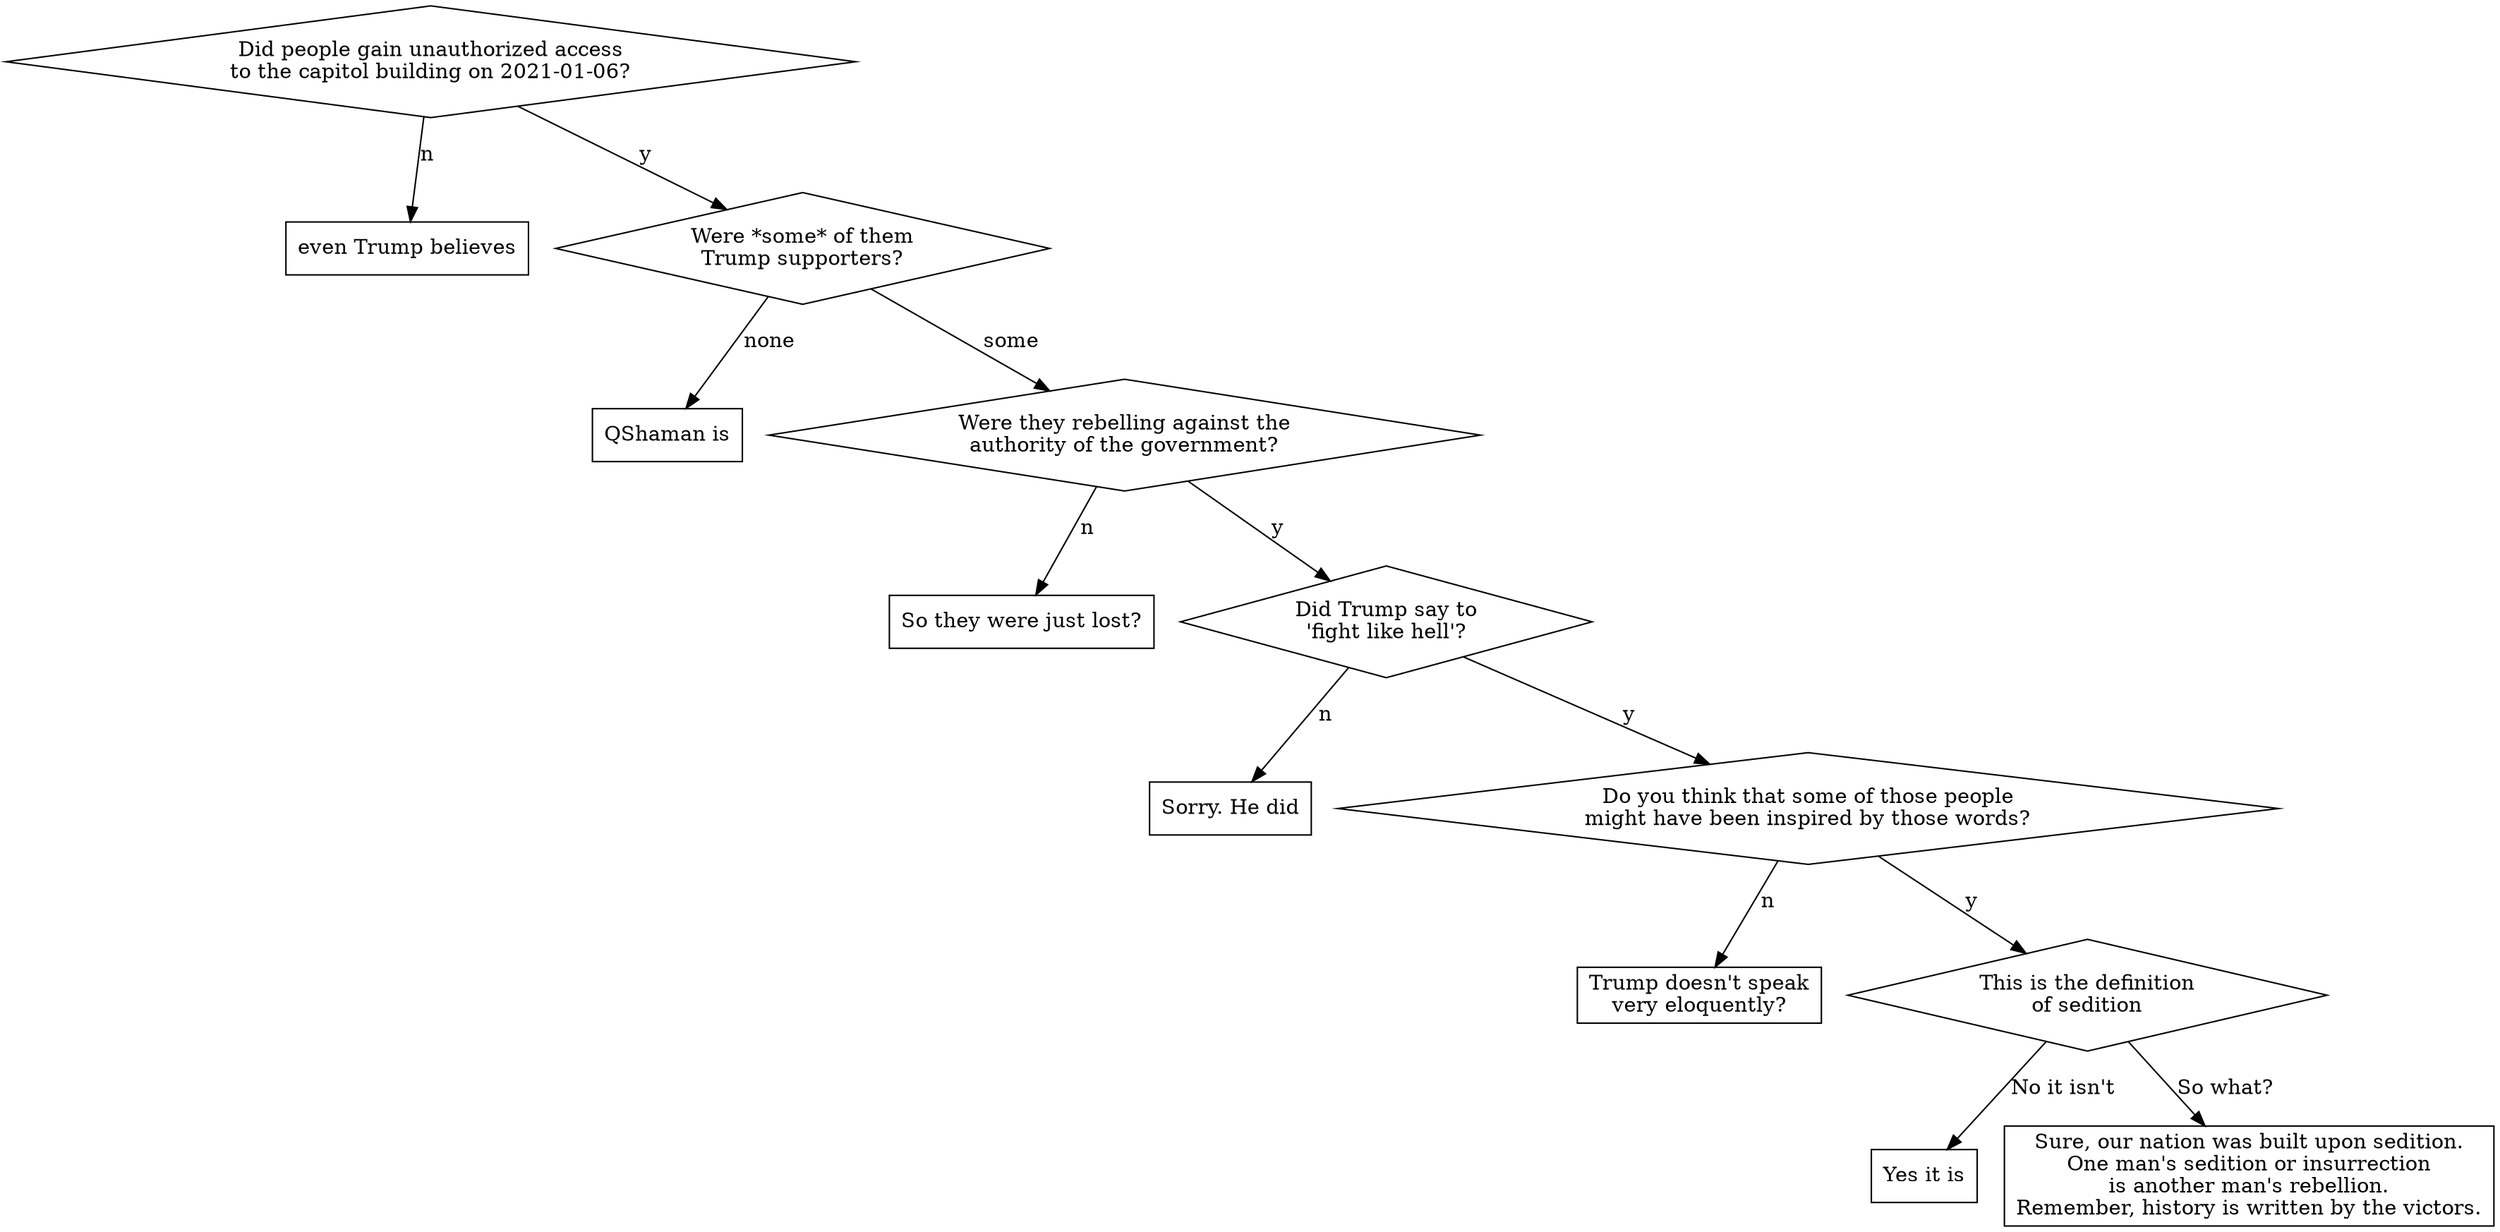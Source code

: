 digraph breach {
  node [shape=diamond]
  happened [label="Did people gain unauthorized access\nto the capitol building on 2021-01-06?"]
  wow [shape=rectangle label="even Trump believes"]
  happened -> wow [label=n]
  supporters [label="Were *some* of them\nTrump supporters?"]
  happened -> supporters [label=y]
  none [shape=rectangle label="QShaman is" href="https://www.nbcnews.com/news/us-news/capitol-rioter-horned-hat-gloats-feds-work-identify-suspects-n1253392"]
  supporters -> none [label="none"]
  rebel [label="Were they rebelling against the\nauthority of the government?"]
  supporters -> rebel [label="some"]
  tourist [shape=rectangle label="So they were just lost?" href="https://www.forbes.com/sites/jackbrewster/2021/01/06/signs-podiums-tv-equipment-trump-supporters-loot-and-destroy-during-capitol-hill-takeover/?sh=b70b7961d7c6"]
  rebel -> tourist [label=n]
  quote [label="Did Trump say to\n'fight like hell'?"]
  rebel -> quote [label=y]
  video [shape=rectangle label="Sorry. He did" href="https://twitter.com/jacknicas/status/1346917022819524611"]
  quote -> video [label=n]
  incite [label="Do you think that some of those people\nmight have been inspired by those words?"]
  quote -> incite [label=y]
  motives [shape=rectagle label="Trump doesn't speak\nvery eloquently?"]
  incite -> motives [label=n]
  sedition [label="This is the definition\nof sedition"]
  incite -> sedition [label=y]
  dictionary [shape=rectangle label="Yes it is" href="https://www.dictionary.com/browse/sedition"]
  sedition -> dictionary [label="No it isn't"]
  victor [shape=rectangle label="Sure, our nation was built upon sedition.\nOne man's sedition or insurrection\nis another man's rebellion.\nRemember, history is written by the victors." href="https://www.foxnews.com/politics/congress-certifies-bidens-electoral-college-victory-after-day-of-chaos-at-capitol"]
  sedition -> victor [label="So what?"]

}
